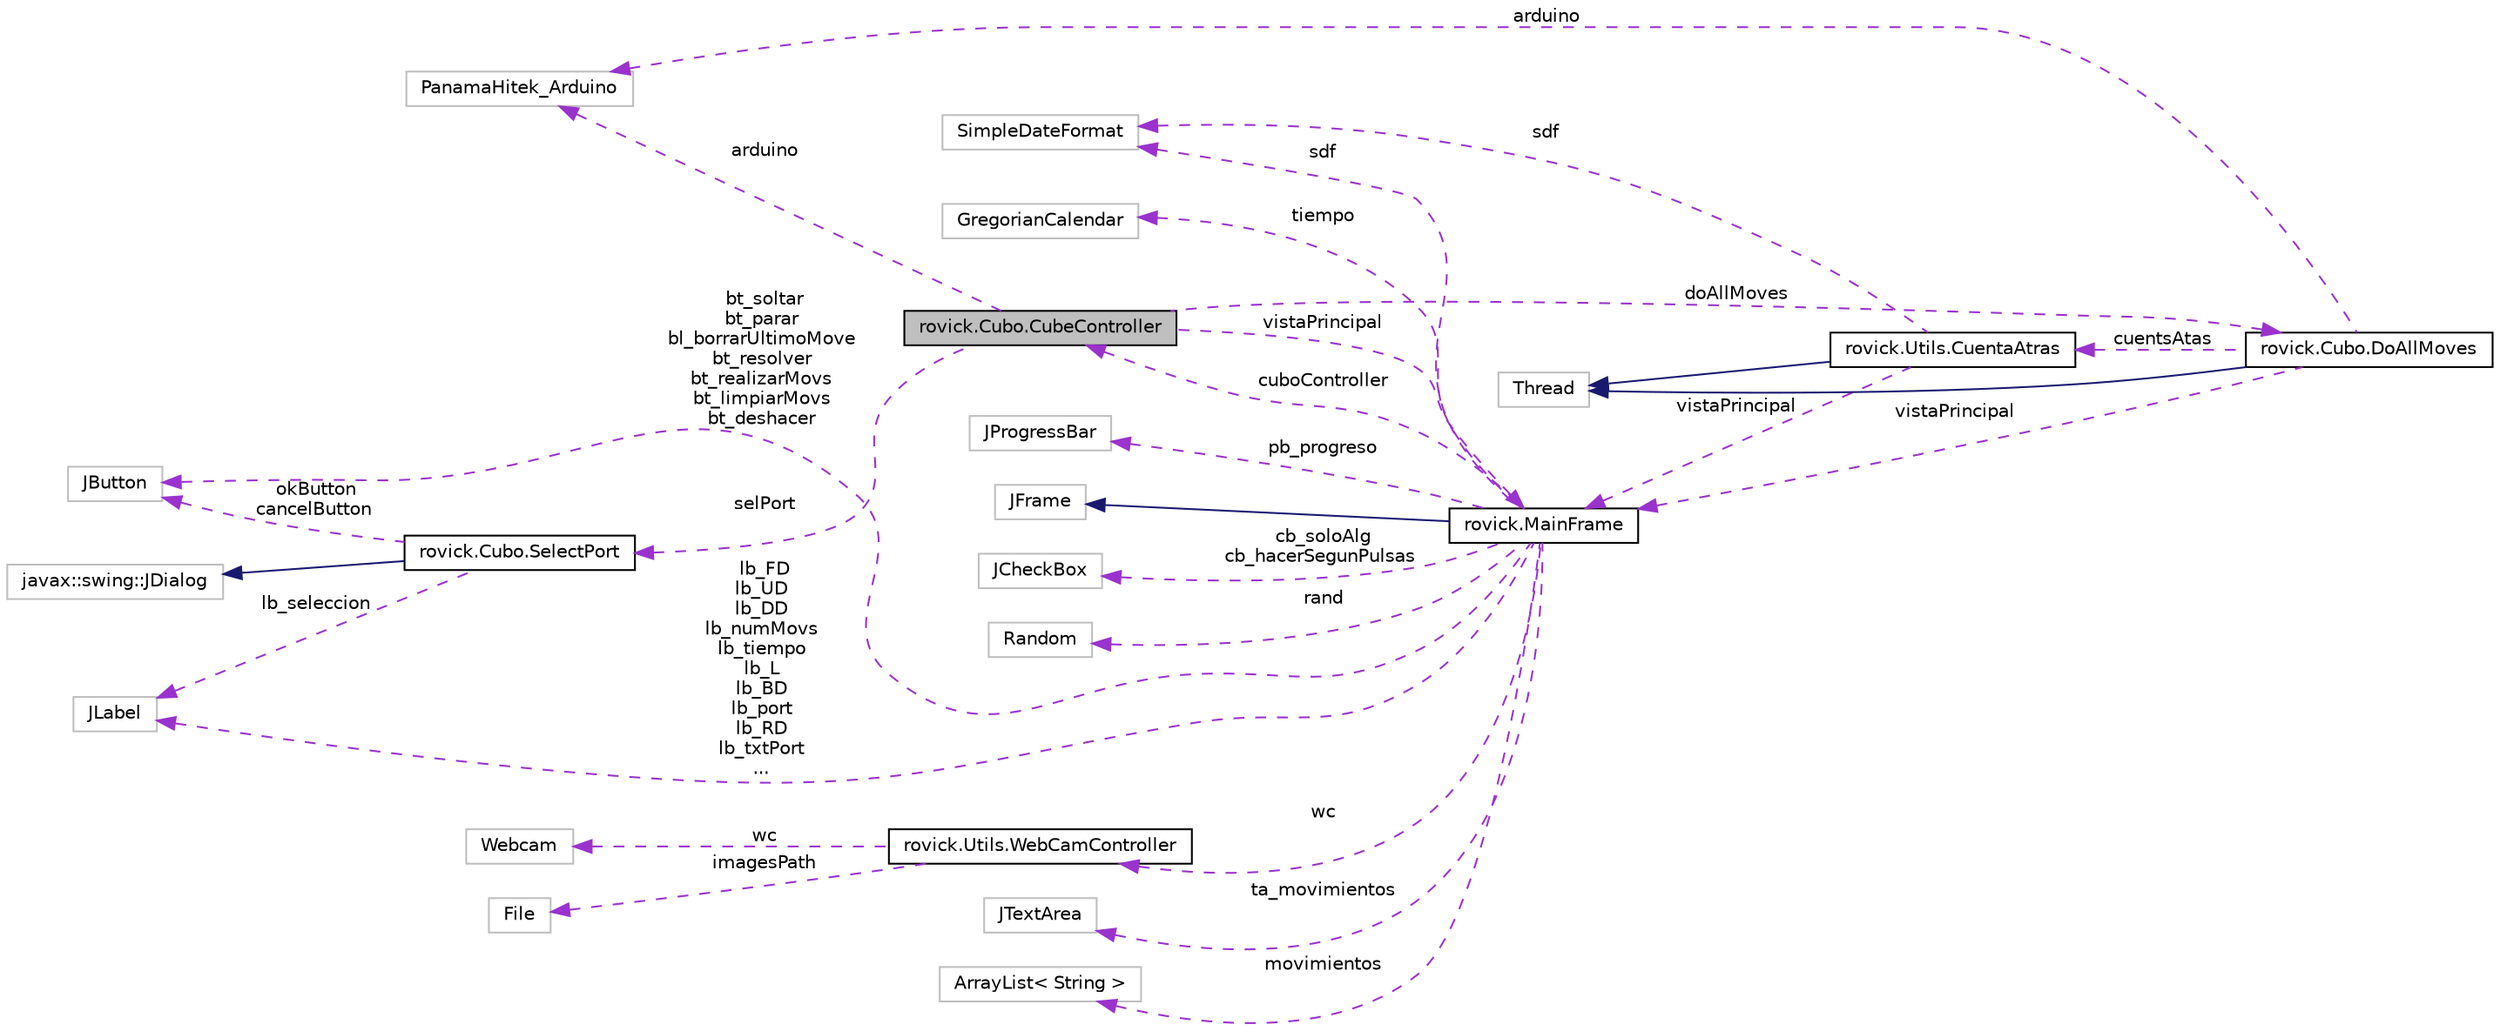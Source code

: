 digraph "rovick.Cubo.CubeController"
{
  edge [fontname="Helvetica",fontsize="10",labelfontname="Helvetica",labelfontsize="10"];
  node [fontname="Helvetica",fontsize="10",shape=record];
  rankdir="LR";
  Node1 [label="rovick.Cubo.CubeController",height=0.2,width=0.4,color="black", fillcolor="grey75", style="filled", fontcolor="black"];
  Node2 -> Node1 [dir="back",color="darkorchid3",fontsize="10",style="dashed",label=" vistaPrincipal" ,fontname="Helvetica"];
  Node2 [label="rovick.MainFrame",height=0.2,width=0.4,color="black", fillcolor="white", style="filled",URL="$classrovick_1_1_main_frame.html",tooltip="Vista pincipal del resolvedor de cubos de rubick. "];
  Node3 -> Node2 [dir="back",color="midnightblue",fontsize="10",style="solid",fontname="Helvetica"];
  Node3 [label="JFrame",height=0.2,width=0.4,color="grey75", fillcolor="white", style="filled"];
  Node4 -> Node2 [dir="back",color="darkorchid3",fontsize="10",style="dashed",label=" cb_soloAlg\ncb_hacerSegunPulsas" ,fontname="Helvetica"];
  Node4 [label="JCheckBox",height=0.2,width=0.4,color="grey75", fillcolor="white", style="filled"];
  Node5 -> Node2 [dir="back",color="darkorchid3",fontsize="10",style="dashed",label=" bt_soltar\nbt_parar\nbl_borrarUltimoMove\nbt_resolver\nbt_realizarMovs\nbt_limpiarMovs\nbt_deshacer" ,fontname="Helvetica"];
  Node5 [label="JButton",height=0.2,width=0.4,color="grey75", fillcolor="white", style="filled"];
  Node6 -> Node2 [dir="back",color="darkorchid3",fontsize="10",style="dashed",label=" wc" ,fontname="Helvetica"];
  Node6 [label="rovick.Utils.WebCamController",height=0.2,width=0.4,color="black", fillcolor="white", style="filled",URL="$classrovick_1_1_utils_1_1_web_cam_controller.html",tooltip="Clase encargada de el control de la Camara Web. "];
  Node7 -> Node6 [dir="back",color="darkorchid3",fontsize="10",style="dashed",label=" imagesPath" ,fontname="Helvetica"];
  Node7 [label="File",height=0.2,width=0.4,color="grey75", fillcolor="white", style="filled"];
  Node8 -> Node6 [dir="back",color="darkorchid3",fontsize="10",style="dashed",label=" wc" ,fontname="Helvetica"];
  Node8 [label="Webcam",height=0.2,width=0.4,color="grey75", fillcolor="white", style="filled"];
  Node9 -> Node2 [dir="back",color="darkorchid3",fontsize="10",style="dashed",label=" ta_movimientos" ,fontname="Helvetica"];
  Node9 [label="JTextArea",height=0.2,width=0.4,color="grey75", fillcolor="white", style="filled"];
  Node1 -> Node2 [dir="back",color="darkorchid3",fontsize="10",style="dashed",label=" cuboController" ,fontname="Helvetica"];
  Node10 -> Node2 [dir="back",color="darkorchid3",fontsize="10",style="dashed",label=" movimientos" ,fontname="Helvetica"];
  Node10 [label="ArrayList\< String \>",height=0.2,width=0.4,color="grey75", fillcolor="white", style="filled"];
  Node11 -> Node2 [dir="back",color="darkorchid3",fontsize="10",style="dashed",label=" sdf" ,fontname="Helvetica"];
  Node11 [label="SimpleDateFormat",height=0.2,width=0.4,color="grey75", fillcolor="white", style="filled"];
  Node12 -> Node2 [dir="back",color="darkorchid3",fontsize="10",style="dashed",label=" tiempo" ,fontname="Helvetica"];
  Node12 [label="GregorianCalendar",height=0.2,width=0.4,color="grey75", fillcolor="white", style="filled"];
  Node13 -> Node2 [dir="back",color="darkorchid3",fontsize="10",style="dashed",label=" lb_FD\nlb_UD\nlb_DD\nlb_numMovs\nlb_tiempo\nlb_L\nlb_BD\nlb_port\nlb_RD\nlb_txtPort\n..." ,fontname="Helvetica"];
  Node13 [label="JLabel",height=0.2,width=0.4,color="grey75", fillcolor="white", style="filled"];
  Node14 -> Node2 [dir="back",color="darkorchid3",fontsize="10",style="dashed",label=" pb_progreso" ,fontname="Helvetica"];
  Node14 [label="JProgressBar",height=0.2,width=0.4,color="grey75", fillcolor="white", style="filled"];
  Node15 -> Node2 [dir="back",color="darkorchid3",fontsize="10",style="dashed",label=" rand" ,fontname="Helvetica"];
  Node15 [label="Random",height=0.2,width=0.4,color="grey75", fillcolor="white", style="filled"];
  Node16 -> Node1 [dir="back",color="darkorchid3",fontsize="10",style="dashed",label=" selPort" ,fontname="Helvetica"];
  Node16 [label="rovick.Cubo.SelectPort",height=0.2,width=0.4,color="black", fillcolor="white", style="filled",URL="$classrovick_1_1_cubo_1_1_select_port.html",tooltip="Pequeña vista para seleccionar el puerto en el que está el arduino conectado. "];
  Node17 -> Node16 [dir="back",color="midnightblue",fontsize="10",style="solid",fontname="Helvetica"];
  Node17 [label="javax::swing::JDialog",height=0.2,width=0.4,color="grey75", fillcolor="white", style="filled"];
  Node5 -> Node16 [dir="back",color="darkorchid3",fontsize="10",style="dashed",label=" okButton\ncancelButton" ,fontname="Helvetica"];
  Node13 -> Node16 [dir="back",color="darkorchid3",fontsize="10",style="dashed",label=" lb_seleccion" ,fontname="Helvetica"];
  Node18 -> Node1 [dir="back",color="darkorchid3",fontsize="10",style="dashed",label=" arduino" ,fontname="Helvetica"];
  Node18 [label="PanamaHitek_Arduino",height=0.2,width=0.4,color="grey75", fillcolor="white", style="filled"];
  Node19 -> Node1 [dir="back",color="darkorchid3",fontsize="10",style="dashed",label=" doAllMoves" ,fontname="Helvetica"];
  Node19 [label="rovick.Cubo.DoAllMoves",height=0.2,width=0.4,color="black", fillcolor="white", style="filled",URL="$classrovick_1_1_cubo_1_1_do_all_moves.html",tooltip="Proceso que se encarga de hacer todos los movimientos del ArrayList movimientos. "];
  Node20 -> Node19 [dir="back",color="midnightblue",fontsize="10",style="solid",fontname="Helvetica"];
  Node20 [label="Thread",height=0.2,width=0.4,color="grey75", fillcolor="white", style="filled"];
  Node21 -> Node19 [dir="back",color="darkorchid3",fontsize="10",style="dashed",label=" cuentsAtas" ,fontname="Helvetica"];
  Node21 [label="rovick.Utils.CuentaAtras",height=0.2,width=0.4,color="black", fillcolor="white", style="filled",URL="$classrovick_1_1_utils_1_1_cuenta_atras.html",tooltip="Proceso que se encarga de llevar la cuenta atrás del tiempo, este llama al proceso de PrograssBar a s..."];
  Node20 -> Node21 [dir="back",color="midnightblue",fontsize="10",style="solid",fontname="Helvetica"];
  Node2 -> Node21 [dir="back",color="darkorchid3",fontsize="10",style="dashed",label=" vistaPrincipal" ,fontname="Helvetica"];
  Node11 -> Node21 [dir="back",color="darkorchid3",fontsize="10",style="dashed",label=" sdf" ,fontname="Helvetica"];
  Node2 -> Node19 [dir="back",color="darkorchid3",fontsize="10",style="dashed",label=" vistaPrincipal" ,fontname="Helvetica"];
  Node18 -> Node19 [dir="back",color="darkorchid3",fontsize="10",style="dashed",label=" arduino" ,fontname="Helvetica"];
}
